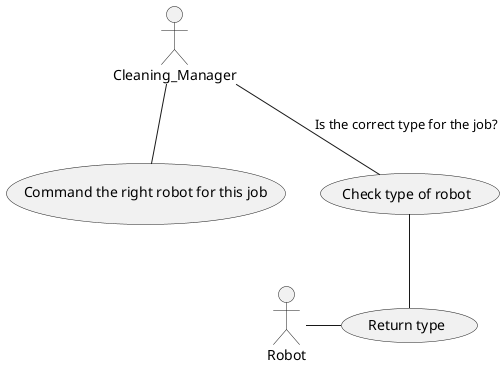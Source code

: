 @startuml UseCase2

actor Cleaning_Manager  as C
actor Robot as R

usecase Command as "Command the right robot for this job"
usecase GiveType as "Return type"
usecase CheckType as "Check type of robot"

C -- Command
C -- CheckType: Is the correct type for the job?

CheckType -- GiveType
R - GiveType
@enduml

'As a customer, I want to be able to command a specific type 
'of robot to complete a task so that I can make sure the
' right robot is doing the job.
